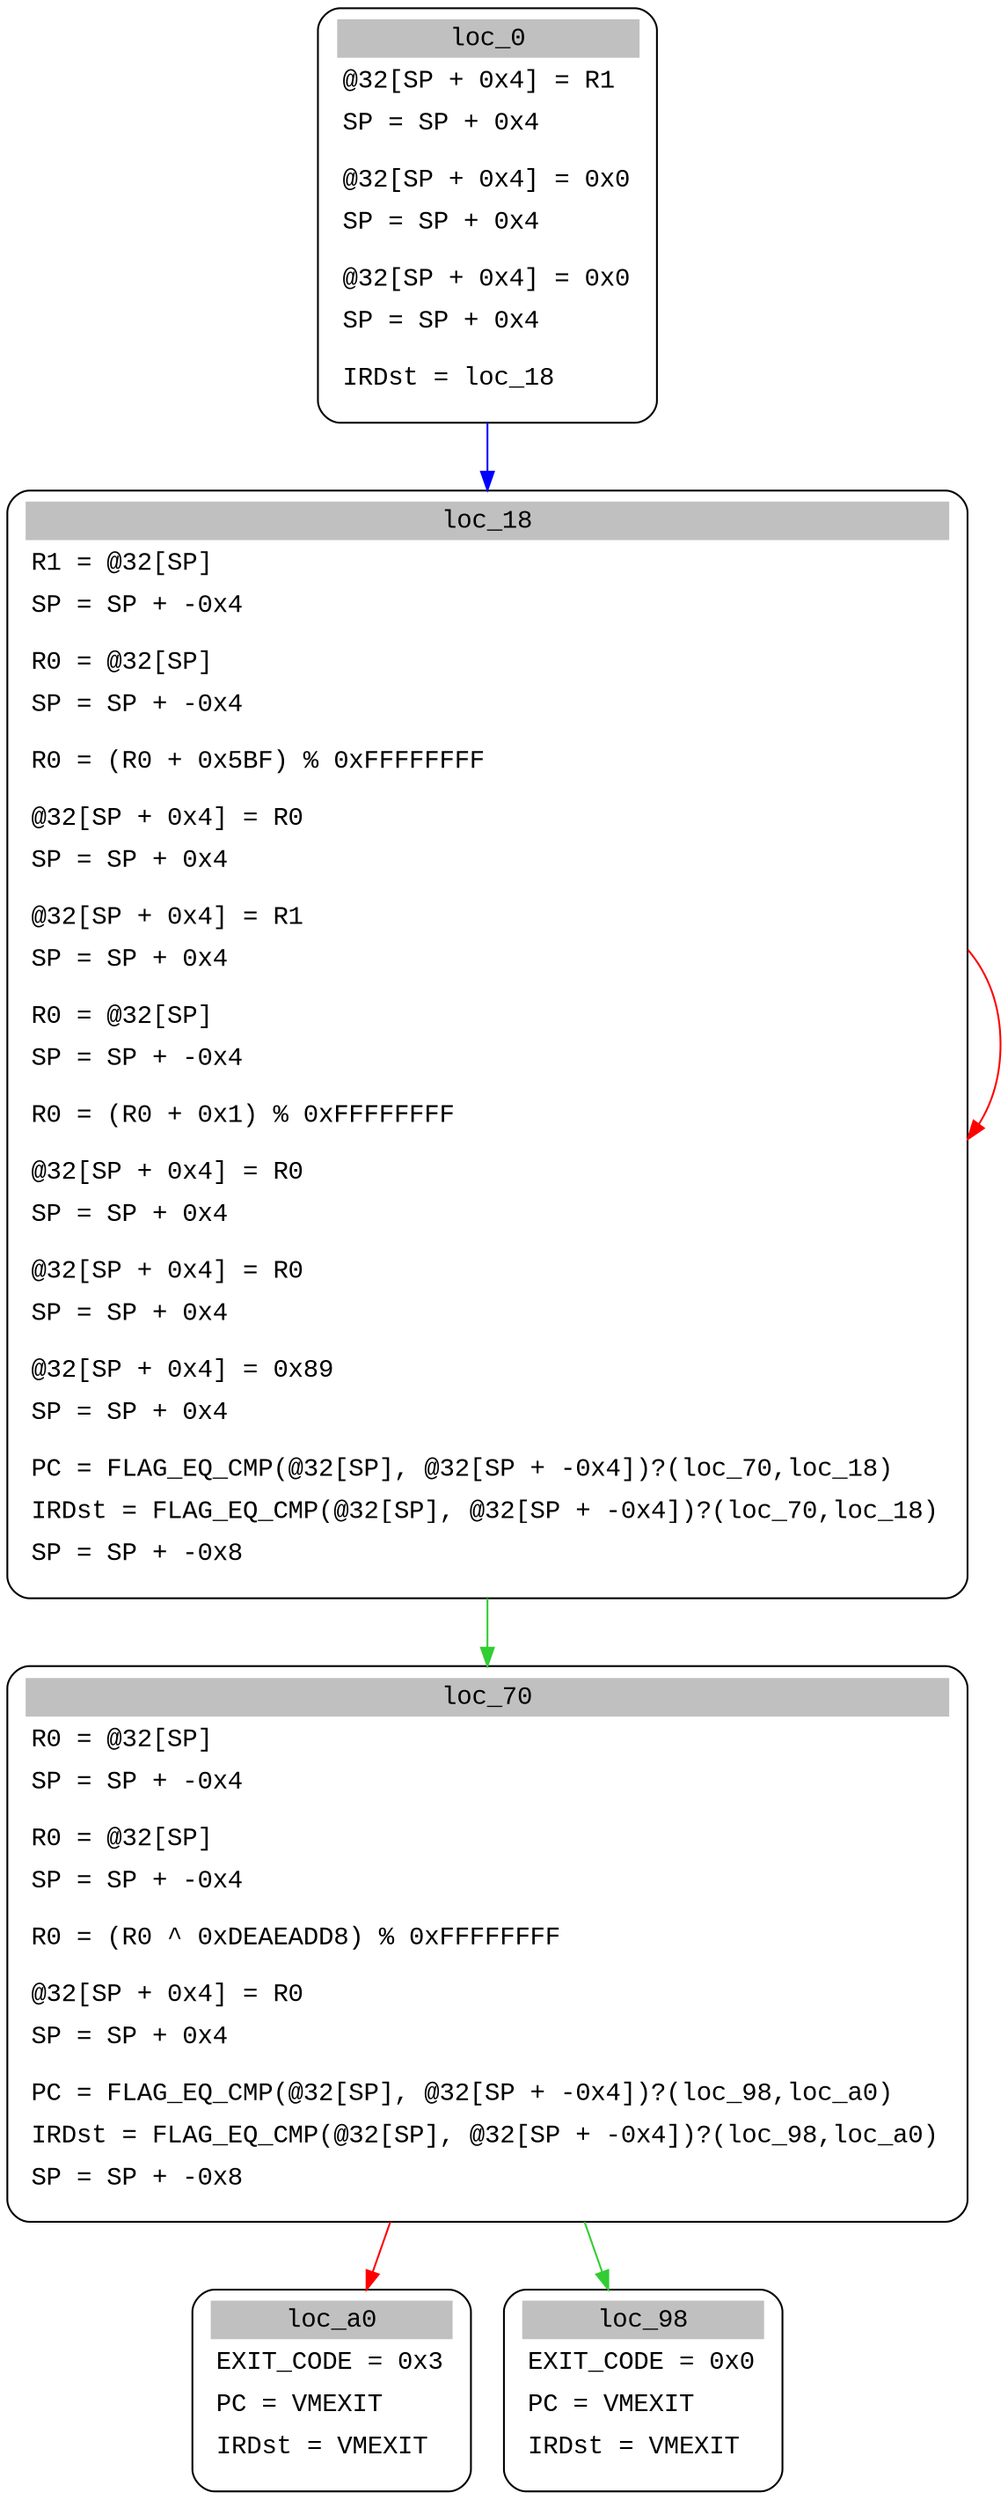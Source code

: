 digraph asm_graph {
0 [
shape="Mrecord" fontname="Courier New"label =<<table border="0" cellborder="0" cellpadding="3"><tr><td align="center" colspan="2" bgcolor="grey">loc_0</td></tr><tr><td align="left">@32[SP + 0x4] = R1</td></tr><tr><td align="left">SP = SP + 0x4</td></tr><tr><td align="left"></td></tr><tr><td align="left">@32[SP + 0x4] = 0x0</td></tr><tr><td align="left">SP = SP + 0x4</td></tr><tr><td align="left"></td></tr><tr><td align="left">@32[SP + 0x4] = 0x0</td></tr><tr><td align="left">SP = SP + 0x4</td></tr><tr><td align="left"></td></tr><tr><td align="left">IRDst = loc_18</td></tr><tr><td align="left"></td></tr></table>> ];
1 [
shape="Mrecord" fontname="Courier New"label =<<table border="0" cellborder="0" cellpadding="3"><tr><td align="center" colspan="2" bgcolor="grey">loc_18</td></tr><tr><td align="left">R1 = @32[SP]</td></tr><tr><td align="left">SP = SP + -0x4</td></tr><tr><td align="left"></td></tr><tr><td align="left">R0 = @32[SP]</td></tr><tr><td align="left">SP = SP + -0x4</td></tr><tr><td align="left"></td></tr><tr><td align="left">R0 = (R0 + 0x5BF) % 0xFFFFFFFF</td></tr><tr><td align="left"></td></tr><tr><td align="left">@32[SP + 0x4] = R0</td></tr><tr><td align="left">SP = SP + 0x4</td></tr><tr><td align="left"></td></tr><tr><td align="left">@32[SP + 0x4] = R1</td></tr><tr><td align="left">SP = SP + 0x4</td></tr><tr><td align="left"></td></tr><tr><td align="left">R0 = @32[SP]</td></tr><tr><td align="left">SP = SP + -0x4</td></tr><tr><td align="left"></td></tr><tr><td align="left">R0 = (R0 + 0x1) % 0xFFFFFFFF</td></tr><tr><td align="left"></td></tr><tr><td align="left">@32[SP + 0x4] = R0</td></tr><tr><td align="left">SP = SP + 0x4</td></tr><tr><td align="left"></td></tr><tr><td align="left">@32[SP + 0x4] = R0</td></tr><tr><td align="left">SP = SP + 0x4</td></tr><tr><td align="left"></td></tr><tr><td align="left">@32[SP + 0x4] = 0x89</td></tr><tr><td align="left">SP = SP + 0x4</td></tr><tr><td align="left"></td></tr><tr><td align="left">PC = FLAG_EQ_CMP(@32[SP], @32[SP + -0x4])?(loc_70,loc_18)</td></tr><tr><td align="left">IRDst = FLAG_EQ_CMP(@32[SP], @32[SP + -0x4])?(loc_70,loc_18)</td></tr><tr><td align="left">SP = SP + -0x8</td></tr><tr><td align="left"></td></tr></table>> ];
2 [
shape="Mrecord" fontname="Courier New"label =<<table border="0" cellborder="0" cellpadding="3"><tr><td align="center" colspan="2" bgcolor="grey">loc_70</td></tr><tr><td align="left">R0 = @32[SP]</td></tr><tr><td align="left">SP = SP + -0x4</td></tr><tr><td align="left"></td></tr><tr><td align="left">R0 = @32[SP]</td></tr><tr><td align="left">SP = SP + -0x4</td></tr><tr><td align="left"></td></tr><tr><td align="left">R0 = (R0 ^ 0xDEAEADD8) % 0xFFFFFFFF</td></tr><tr><td align="left"></td></tr><tr><td align="left">@32[SP + 0x4] = R0</td></tr><tr><td align="left">SP = SP + 0x4</td></tr><tr><td align="left"></td></tr><tr><td align="left">PC = FLAG_EQ_CMP(@32[SP], @32[SP + -0x4])?(loc_98,loc_a0)</td></tr><tr><td align="left">IRDst = FLAG_EQ_CMP(@32[SP], @32[SP + -0x4])?(loc_98,loc_a0)</td></tr><tr><td align="left">SP = SP + -0x8</td></tr><tr><td align="left"></td></tr></table>> ];
3 [
shape="Mrecord" fontname="Courier New"label =<<table border="0" cellborder="0" cellpadding="3"><tr><td align="center" colspan="2" bgcolor="grey">loc_a0</td></tr><tr><td align="left">EXIT_CODE = 0x3</td></tr><tr><td align="left">PC = VMEXIT</td></tr><tr><td align="left">IRDst = VMEXIT</td></tr><tr><td align="left"></td></tr></table>> ];
4 [
shape="Mrecord" fontname="Courier New"label =<<table border="0" cellborder="0" cellpadding="3"><tr><td align="center" colspan="2" bgcolor="grey">loc_98</td></tr><tr><td align="left">EXIT_CODE = 0x0</td></tr><tr><td align="left">PC = VMEXIT</td></tr><tr><td align="left">IRDst = VMEXIT</td></tr><tr><td align="left"></td></tr></table>> ];
0 -> 1[color="blue"];
2 -> 4[color="limegreen"];
2 -> 3[color="red"];
1 -> 1[color="red"];
1 -> 2[color="limegreen"];
}